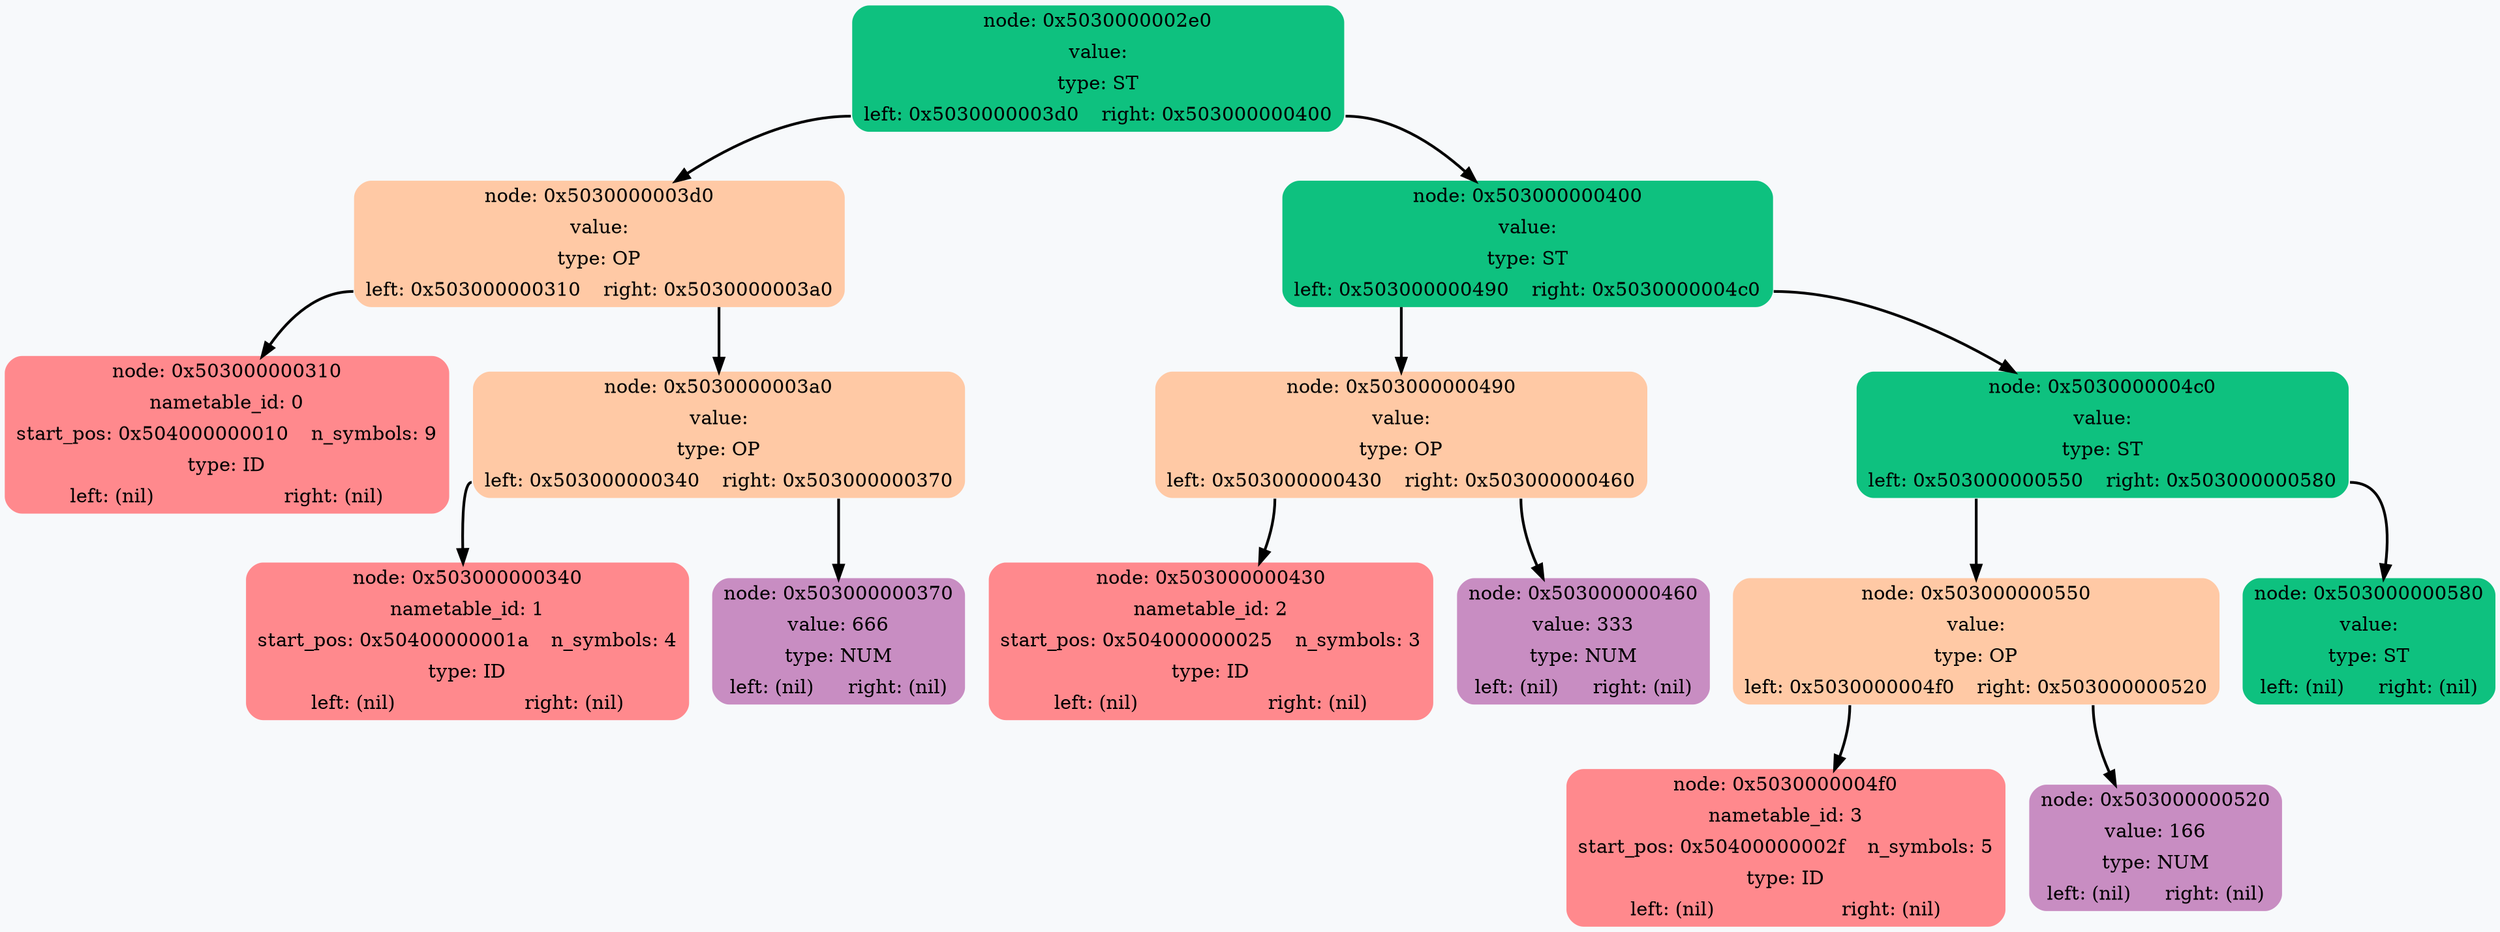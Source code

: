 digraph G {
	rankdir = HR;
	bgcolor="#F7F9FB"
	 node0x5030000002e0 [shape=Mrecord; style=filled; color=" #0ec17f"; label =  "{node: 0x5030000002e0 | value:  | type: ST | {<left>left: 0x5030000003d0 | <right>right: 0x503000000400}  }" ];
	 node0x5030000002e0:<left> -> node0x5030000003d0 [style=bold; weight=1000; ];
	 node0x5030000002e0:<right> -> node0x503000000400 [style=bold; weight=1000; ];
	 node0x5030000003d0 [shape=Mrecord; style=filled; color=" #FFC9A5"; label =  "{node: 0x5030000003d0 | value:  | type: OP | {<left>left: 0x503000000310 | <right>right: 0x5030000003a0}  }" ];
	 node0x5030000003d0:<left> -> node0x503000000310 [style=bold; weight=1000; ];
	 node0x5030000003d0:<right> -> node0x5030000003a0 [style=bold; weight=1000; ];
	 node0x503000000310 [shape=Mrecord; style=filled; color="#FF898D"; label =  "{node: 0x503000000310 | nametable_id: 0 | {start_pos: 0x504000000010 | n_symbols: 9} | type: ID | {<left>left: (nil) | <right>right: (nil)}  }" ];
	 node0x5030000003a0 [shape=Mrecord; style=filled; color=" #FFC9A5"; label =  "{node: 0x5030000003a0 | value:  | type: OP | {<left>left: 0x503000000340 | <right>right: 0x503000000370}  }" ];
	 node0x5030000003a0:<left> -> node0x503000000340 [style=bold; weight=1000; ];
	 node0x5030000003a0:<right> -> node0x503000000370 [style=bold; weight=1000; ];
	 node0x503000000340 [shape=Mrecord; style=filled; color="#FF898D"; label =  "{node: 0x503000000340 | nametable_id: 1 | {start_pos: 0x50400000001a | n_symbols: 4} | type: ID | {<left>left: (nil) | <right>right: (nil)}  }" ];
	 node0x503000000370 [shape=Mrecord; style=filled; color="#C88DC2"; label =  "{node: 0x503000000370 | value: 666 | type: NUM | {<left>left: (nil) | <right>right: (nil)}  }" ];
	 node0x503000000400 [shape=Mrecord; style=filled; color=" #0ec17f"; label =  "{node: 0x503000000400 | value:  | type: ST | {<left>left: 0x503000000490 | <right>right: 0x5030000004c0}  }" ];
	 node0x503000000400:<left> -> node0x503000000490 [style=bold; weight=1000; ];
	 node0x503000000400:<right> -> node0x5030000004c0 [style=bold; weight=1000; ];
	 node0x503000000490 [shape=Mrecord; style=filled; color=" #FFC9A5"; label =  "{node: 0x503000000490 | value:  | type: OP | {<left>left: 0x503000000430 | <right>right: 0x503000000460}  }" ];
	 node0x503000000490:<left> -> node0x503000000430 [style=bold; weight=1000; ];
	 node0x503000000490:<right> -> node0x503000000460 [style=bold; weight=1000; ];
	 node0x503000000430 [shape=Mrecord; style=filled; color="#FF898D"; label =  "{node: 0x503000000430 | nametable_id: 2 | {start_pos: 0x504000000025 | n_symbols: 3} | type: ID | {<left>left: (nil) | <right>right: (nil)}  }" ];
	 node0x503000000460 [shape=Mrecord; style=filled; color="#C88DC2"; label =  "{node: 0x503000000460 | value: 333 | type: NUM | {<left>left: (nil) | <right>right: (nil)}  }" ];
	 node0x5030000004c0 [shape=Mrecord; style=filled; color=" #0ec17f"; label =  "{node: 0x5030000004c0 | value:  | type: ST | {<left>left: 0x503000000550 | <right>right: 0x503000000580}  }" ];
	 node0x5030000004c0:<left> -> node0x503000000550 [style=bold; weight=1000; ];
	 node0x5030000004c0:<right> -> node0x503000000580 [style=bold; weight=1000; ];
	 node0x503000000550 [shape=Mrecord; style=filled; color=" #FFC9A5"; label =  "{node: 0x503000000550 | value:  | type: OP | {<left>left: 0x5030000004f0 | <right>right: 0x503000000520}  }" ];
	 node0x503000000550:<left> -> node0x5030000004f0 [style=bold; weight=1000; ];
	 node0x503000000550:<right> -> node0x503000000520 [style=bold; weight=1000; ];
	 node0x5030000004f0 [shape=Mrecord; style=filled; color="#FF898D"; label =  "{node: 0x5030000004f0 | nametable_id: 3 | {start_pos: 0x50400000002f | n_symbols: 5} | type: ID | {<left>left: (nil) | <right>right: (nil)}  }" ];
	 node0x503000000520 [shape=Mrecord; style=filled; color="#C88DC2"; label =  "{node: 0x503000000520 | value: 166 | type: NUM | {<left>left: (nil) | <right>right: (nil)}  }" ];
	 node0x503000000580 [shape=Mrecord; style=filled; color=" #0ec17f"; label =  "{node: 0x503000000580 | value:  | type: ST | {<left>left: (nil) | <right>right: (nil)}  }" ];
}
